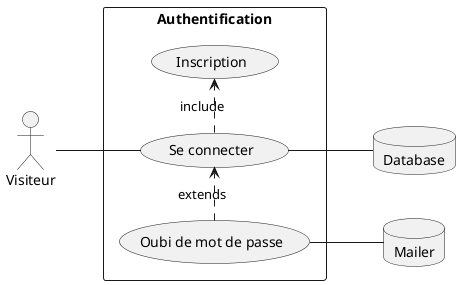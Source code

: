 @startuml
left to right direction
skinparam packageStyle rectangle
actor Visiteur
database Database
database Mailer
rectangle Authentification {
  Visiteur -- (Se connecter)
  (Se connecter) .> (Inscription) : include
  (Se connecter) -- Database
  (Oubi de mot de passe) .> (Se connecter) : extends
  (Oubi de mot de passe) -- Mailer
}
@enduml